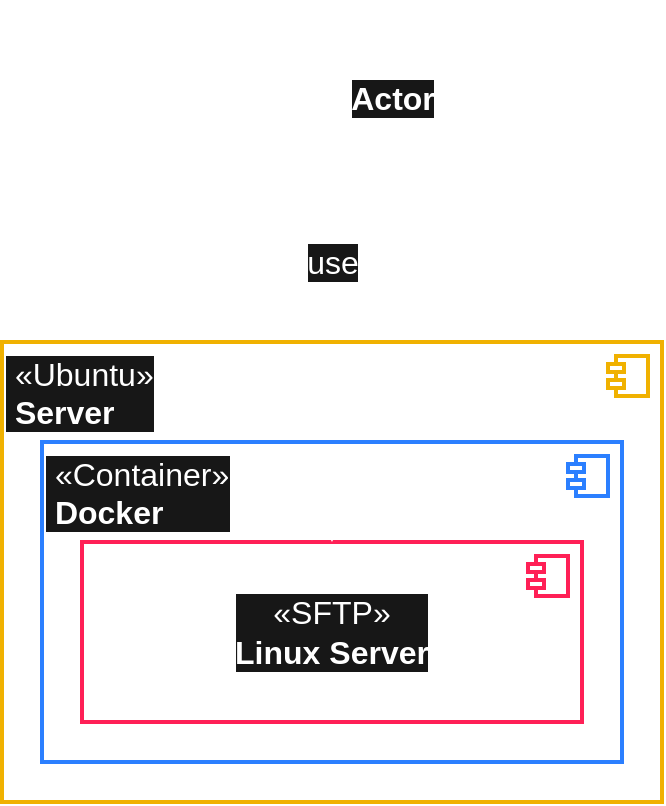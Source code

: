 <mxfile version="27.0.5" pages="3">
  <diagram name="server_sftp-introduction" id="ZuUjq1oBNj3Yt_BZWQuD">
    <mxGraphModel dx="498" dy="311" grid="1" gridSize="10" guides="1" tooltips="1" connect="1" arrows="1" fold="1" page="1" pageScale="1" pageWidth="350" pageHeight="420" math="0" shadow="0">
      <root>
        <mxCell id="0" />
        <mxCell id="1" value="Diagrama" style="" parent="0" />
        <mxCell id="nhUN8rxTikC8suUAEnMW-1" value="&lt;span style=&quot;&quot;&gt;&amp;nbsp;«Ubuntu»&lt;br&gt;&lt;b&gt;&amp;nbsp;Server&lt;/b&gt;&lt;/span&gt;" style="html=1;dropTarget=0;whiteSpace=wrap;align=left;verticalAlign=top;fillColor=none;fontFamily=Helvetica;strokeColor=#F0B100;fontSize=16;strokeWidth=2;fontColor=#FFFFFF;labelBackgroundColor=#171717;" parent="1" vertex="1">
          <mxGeometry x="10" y="180" width="330" height="230" as="geometry" />
        </mxCell>
        <mxCell id="nhUN8rxTikC8suUAEnMW-2" value="" style="shape=module;jettyWidth=8;jettyHeight=4;fontFamily=Inter;fontSize=16;fillColor=none;strokeColor=#F0B100;strokeWidth=2;" parent="nhUN8rxTikC8suUAEnMW-1" vertex="1">
          <mxGeometry x="1" width="20" height="20" relative="1" as="geometry">
            <mxPoint x="-27" y="7" as="offset" />
          </mxGeometry>
        </mxCell>
        <mxCell id="nhUN8rxTikC8suUAEnMW-3" value="&lt;font style=&quot;&quot;&gt;&amp;nbsp;«Container»&lt;br&gt;&lt;b&gt;&amp;nbsp;Docker&lt;/b&gt;&lt;/font&gt;" style="html=1;dropTarget=0;whiteSpace=wrap;align=left;verticalAlign=top;fillColor=none;fontFamily=Helvetica;strokeColor=#2B7FFF;fontSize=16;strokeWidth=2;fontColor=#FFFFFF;labelBackgroundColor=#171717;" parent="1" vertex="1">
          <mxGeometry x="30" y="230" width="290" height="160" as="geometry" />
        </mxCell>
        <mxCell id="nhUN8rxTikC8suUAEnMW-4" value="" style="shape=module;jettyWidth=8;jettyHeight=4;fontFamily=Inter;fontSize=16;fillColor=none;strokeColor=#2B7FFF;strokeWidth=2;" parent="nhUN8rxTikC8suUAEnMW-3" vertex="1">
          <mxGeometry x="1" width="20" height="20" relative="1" as="geometry">
            <mxPoint x="-27" y="7" as="offset" />
          </mxGeometry>
        </mxCell>
        <mxCell id="nhUN8rxTikC8suUAEnMW-5" value="&lt;font style=&quot;&quot;&gt;«SFTP»&lt;br&gt;&lt;b&gt;Linux Server&lt;/b&gt;&lt;/font&gt;" style="html=1;dropTarget=0;whiteSpace=wrap;align=center;verticalAlign=middle;fillColor=none;fontFamily=Helvetica;strokeColor=#FF2056;fontSize=16;strokeWidth=2;fontColor=#FFFFFF;labelBackgroundColor=#171717;" parent="1" vertex="1">
          <mxGeometry x="50" y="280" width="250" height="90" as="geometry" />
        </mxCell>
        <mxCell id="nhUN8rxTikC8suUAEnMW-6" value="" style="shape=module;jettyWidth=8;jettyHeight=4;fontFamily=Inter;fontSize=16;fillColor=none;strokeWidth=2;strokeColor=#FF2056;" parent="nhUN8rxTikC8suUAEnMW-5" vertex="1">
          <mxGeometry x="1" width="20" height="20" relative="1" as="geometry">
            <mxPoint x="-27" y="7" as="offset" />
          </mxGeometry>
        </mxCell>
        <mxCell id="nhUN8rxTikC8suUAEnMW-11" style="edgeStyle=orthogonalEdgeStyle;rounded=0;orthogonalLoop=1;jettySize=auto;html=1;dashed=1;strokeWidth=2;strokeColor=#FFFFFF;fontSize=16;" parent="1" source="nhUN8rxTikC8suUAEnMW-8" target="nhUN8rxTikC8suUAEnMW-5" edge="1">
          <mxGeometry relative="1" as="geometry">
            <mxPoint x="175" y="160" as="sourcePoint" />
            <Array as="points">
              <mxPoint x="175" y="190" />
              <mxPoint x="175" y="190" />
            </Array>
          </mxGeometry>
        </mxCell>
        <mxCell id="nhUN8rxTikC8suUAEnMW-13" value="&lt;span style=&quot;&quot;&gt;&lt;font style=&quot;&quot;&gt;use&lt;/font&gt;&lt;/span&gt;" style="edgeLabel;html=1;align=center;verticalAlign=middle;resizable=0;points=[];fontFamily=Helvetica;fontSize=16;labelBackgroundColor=#171717;fontColor=#FFFFFF;" parent="nhUN8rxTikC8suUAEnMW-11" vertex="1" connectable="0">
          <mxGeometry x="-0.365" y="-1" relative="1" as="geometry">
            <mxPoint x="1" y="-17" as="offset" />
          </mxGeometry>
        </mxCell>
        <mxCell id="nhUN8rxTikC8suUAEnMW-8" value="" style="shape=umlActor;verticalLabelPosition=bottom;verticalAlign=top;html=1;strokeWidth=2;strokeColor=#FFFFFF;fontSize=16;labelBackgroundColor=default;fillColor=#FFFFFF;shadow=0;" parent="1" vertex="1">
          <mxGeometry x="150" y="10" width="50" height="90" as="geometry" />
        </mxCell>
        <mxCell id="nhUN8rxTikC8suUAEnMW-12" value="&lt;font style=&quot;&quot;&gt;Actor&lt;/font&gt;" style="text;align=center;fontStyle=1;verticalAlign=middle;spacingLeft=3;spacingRight=3;strokeColor=none;rotatable=0;points=[[0,0.5],[1,0.5]];portConstraint=eastwest;html=1;fontFamily=Helvetica;fontSize=16;fontColor=#FFFFFF;labelBackgroundColor=#171717;" parent="1" vertex="1">
          <mxGeometry x="165" y="45" width="80" height="26" as="geometry" />
        </mxCell>
      </root>
    </mxGraphModel>
  </diagram>
  <diagram id="3j4ALyZD_itbC8EVBflF" name="server_sftp-docker">
    <mxGraphModel dx="727" dy="454" grid="1" gridSize="10" guides="1" tooltips="1" connect="1" arrows="1" fold="1" page="1" pageScale="1" pageWidth="500" pageHeight="610" math="0" shadow="0">
      <root>
        <mxCell id="0" />
        <mxCell id="1" value="Diagram" style="locked=1;" parent="0" />
        <mxCell id="jNUU0SotHu1UUU-fDFnR-1" value="&lt;font style=&quot;color: rgb(255, 255, 255);&quot;&gt;«Ubuntu»&lt;br&gt;&lt;b&gt;Server&lt;/b&gt;&lt;/font&gt;" style="html=1;dropTarget=0;whiteSpace=wrap;fontSize=16;fontFamily=Helvetica;verticalAlign=top;fillColor=none;strokeColor=#F0B100;strokeWidth=2;" vertex="1" parent="1">
          <mxGeometry x="10" y="10" width="480" height="590" as="geometry" />
        </mxCell>
        <mxCell id="jNUU0SotHu1UUU-fDFnR-2" value="" style="shape=module;jettyWidth=8;jettyHeight=4;fontFamily=Helvetica;fontSize=16;fillColor=none;strokeColor=#F0B100;strokeWidth=2;" vertex="1" parent="jNUU0SotHu1UUU-fDFnR-1">
          <mxGeometry x="1" width="20" height="20" relative="1" as="geometry">
            <mxPoint x="-27" y="7" as="offset" />
          </mxGeometry>
        </mxCell>
        <mxCell id="mxg7SmcjYMl-GCq87uAX-1" value="&lt;font style=&quot;color: rgb(255, 255, 255);&quot;&gt;«Folder»&lt;br&gt;&lt;b&gt;Operating System&lt;/b&gt;&lt;/font&gt;" style="html=1;dropTarget=0;whiteSpace=wrap;fontSize=16;fontFamily=Helvetica;fillColor=none;strokeColor=#FF2056;strokeWidth=2;" vertex="1" parent="1">
          <mxGeometry x="160" y="60" width="180" height="90" as="geometry" />
        </mxCell>
        <mxCell id="mxg7SmcjYMl-GCq87uAX-2" value="" style="shape=module;jettyWidth=8;jettyHeight=4;fontFamily=Helvetica;fontSize=16;fillColor=none;strokeColor=#FF2056;strokeWidth=2;" vertex="1" parent="mxg7SmcjYMl-GCq87uAX-1">
          <mxGeometry x="1" width="20" height="20" relative="1" as="geometry">
            <mxPoint x="-27" y="7" as="offset" />
          </mxGeometry>
        </mxCell>
        <mxCell id="mxg7SmcjYMl-GCq87uAX-7" value="&lt;span&gt;&amp;nbsp;&lt;font&gt;«Container»&lt;br&gt;&lt;b&gt;&amp;nbsp;Docker&lt;/b&gt;&lt;/font&gt;&lt;/span&gt;" style="html=1;dropTarget=0;whiteSpace=wrap;verticalAlign=top;align=left;fontSize=16;fontFamily=Helvetica;fillColor=none;strokeColor=#2B7FFF;strokeWidth=2;fontColor=#FFFFFF;labelBackgroundColor=none;" vertex="1" parent="1">
          <mxGeometry x="40" y="200" width="420" height="380" as="geometry" />
        </mxCell>
        <mxCell id="mxg7SmcjYMl-GCq87uAX-8" value="" style="shape=module;jettyWidth=8;jettyHeight=4;fontFamily=Helvetica;fontSize=16;fillColor=none;strokeColor=#2B7FFF;strokeWidth=2;" vertex="1" parent="mxg7SmcjYMl-GCq87uAX-7">
          <mxGeometry x="1" width="20" height="20" relative="1" as="geometry">
            <mxPoint x="-27" y="7" as="offset" />
          </mxGeometry>
        </mxCell>
        <mxCell id="g61ECsMKBp7kHvWE8j8z-1" value="&amp;nbsp;&lt;font style=&quot;color: rgb(255, 255, 255);&quot;&gt;«SFTP»&lt;br&gt;&lt;b&gt;&amp;nbsp;Linux Server&lt;/b&gt;&lt;/font&gt;" style="html=1;dropTarget=0;whiteSpace=wrap;verticalAlign=top;align=left;fillColor=none;strokeColor=#E12AFB;fontSize=16;fontFamily=Helvetica;strokeWidth=2;" vertex="1" parent="1">
          <mxGeometry x="70" y="250" width="360" height="310" as="geometry" />
        </mxCell>
        <mxCell id="g61ECsMKBp7kHvWE8j8z-2" value="" style="shape=module;jettyWidth=8;jettyHeight=4;fontFamily=Helvetica;fontSize=16;fillColor=none;strokeColor=#E12AFB;strokeWidth=2;" vertex="1" parent="g61ECsMKBp7kHvWE8j8z-1">
          <mxGeometry x="1" width="20" height="20" relative="1" as="geometry">
            <mxPoint x="-27" y="7" as="offset" />
          </mxGeometry>
        </mxCell>
        <mxCell id="mxg7SmcjYMl-GCq87uAX-4" value="&lt;font style=&quot;color: rgb(255, 255, 255);&quot;&gt;«Folder»&lt;br&gt;&lt;b&gt;SFTP Server&lt;/b&gt;&lt;/font&gt;" style="html=1;dropTarget=0;whiteSpace=wrap;fontSize=16;fontFamily=Helvetica;fillColor=none;strokeColor=#FF2056;strokeWidth=2;" vertex="1" parent="1">
          <mxGeometry x="160" y="300" width="180" height="90" as="geometry" />
        </mxCell>
        <mxCell id="mxg7SmcjYMl-GCq87uAX-5" value="" style="shape=module;jettyWidth=8;jettyHeight=4;fontFamily=Helvetica;fontSize=16;strokeColor=#FF2056;fillColor=none;strokeWidth=2;" vertex="1" parent="mxg7SmcjYMl-GCq87uAX-4">
          <mxGeometry x="1" width="20" height="20" relative="1" as="geometry">
            <mxPoint x="-27" y="7" as="offset" />
          </mxGeometry>
        </mxCell>
        <mxCell id="TKJbZWnyecMgC9bBMDFX-1" value="&lt;font style=&quot;color: rgb(255, 255, 255);&quot;&gt;«Folder»&lt;br&gt;&lt;b&gt;yahoo_finance&lt;/b&gt;&lt;/font&gt;" style="html=1;dropTarget=0;whiteSpace=wrap;fontSize=16;fontFamily=Helvetica;strokeWidth=2;strokeColor=#FFFFFF;fillColor=none;" vertex="1" parent="1">
          <mxGeometry x="100" y="450" width="140" height="90" as="geometry" />
        </mxCell>
        <mxCell id="TKJbZWnyecMgC9bBMDFX-2" value="" style="shape=module;jettyWidth=8;jettyHeight=4;fontFamily=Helvetica;fontSize=16;fillColor=none;strokeColor=#FFFFFF;strokeWidth=2;" vertex="1" parent="TKJbZWnyecMgC9bBMDFX-1">
          <mxGeometry x="1" width="20" height="20" relative="1" as="geometry">
            <mxPoint x="-27" y="7" as="offset" />
          </mxGeometry>
        </mxCell>
        <mxCell id="TKJbZWnyecMgC9bBMDFX-4" value="&lt;font style=&quot;color: rgb(255, 255, 255);&quot;&gt;«Folder»&lt;br&gt;&lt;b&gt;other folders&lt;/b&gt;&lt;/font&gt;" style="html=1;dropTarget=0;whiteSpace=wrap;fontSize=16;fontFamily=Helvetica;strokeWidth=2;strokeColor=#FFFFFF;fillColor=none;" vertex="1" parent="1">
          <mxGeometry x="260" y="450" width="140" height="90" as="geometry" />
        </mxCell>
        <mxCell id="TKJbZWnyecMgC9bBMDFX-5" value="" style="shape=module;jettyWidth=8;jettyHeight=4;fontFamily=Helvetica;fontSize=16;fillColor=none;strokeColor=#FFFFFF;strokeWidth=2;" vertex="1" parent="TKJbZWnyecMgC9bBMDFX-4">
          <mxGeometry x="1" width="20" height="20" relative="1" as="geometry">
            <mxPoint x="-27" y="7" as="offset" />
          </mxGeometry>
        </mxCell>
        <mxCell id="TKJbZWnyecMgC9bBMDFX-7" value="" style="endArrow=block;startArrow=block;endFill=1;startFill=1;html=1;rounded=0;entryX=0.5;entryY=0;entryDx=0;entryDy=0;strokeWidth=2;strokeColor=#FFFFFF;fontFamily=Helvetica;fontSize=16;" edge="1" parent="1" source="mxg7SmcjYMl-GCq87uAX-1" target="mxg7SmcjYMl-GCq87uAX-4">
          <mxGeometry width="160" relative="1" as="geometry">
            <mxPoint x="100" y="440" as="sourcePoint" />
            <mxPoint x="260" y="440" as="targetPoint" />
          </mxGeometry>
        </mxCell>
        <mxCell id="TKJbZWnyecMgC9bBMDFX-12" value="&lt;span&gt;&lt;font&gt;Mapped Volume&lt;/font&gt;&lt;/span&gt;" style="edgeLabel;html=1;align=center;verticalAlign=middle;resizable=0;points=[];fontSize=16;labelBackgroundColor=none;fontColor=#FFFFFF;fontFamily=Helvetica;" vertex="1" connectable="0" parent="TKJbZWnyecMgC9bBMDFX-7">
          <mxGeometry x="-0.121" y="-1" relative="1" as="geometry">
            <mxPoint x="1" y="-42" as="offset" />
          </mxGeometry>
        </mxCell>
        <mxCell id="TKJbZWnyecMgC9bBMDFX-8" value="1" style="endArrow=open;html=1;endSize=12;startArrow=diamondThin;startSize=14;startFill=1;edgeStyle=orthogonalEdgeStyle;align=left;verticalAlign=bottom;rounded=0;exitX=0.25;exitY=1;exitDx=0;exitDy=0;strokeWidth=2;strokeColor=#FFFFFF;fontFamily=Helvetica;fontSize=16;" edge="1" parent="1" source="mxg7SmcjYMl-GCq87uAX-4" target="TKJbZWnyecMgC9bBMDFX-1">
          <mxGeometry x="-1" y="3" relative="1" as="geometry">
            <mxPoint x="100" y="440" as="sourcePoint" />
            <mxPoint x="260" y="440" as="targetPoint" />
          </mxGeometry>
        </mxCell>
        <mxCell id="TKJbZWnyecMgC9bBMDFX-11" value="1" style="endArrow=open;html=1;endSize=12;startArrow=diamondThin;startSize=14;startFill=1;edgeStyle=orthogonalEdgeStyle;align=left;verticalAlign=bottom;rounded=0;exitX=0.75;exitY=1;exitDx=0;exitDy=0;entryX=0.5;entryY=0;entryDx=0;entryDy=0;strokeWidth=2;strokeColor=#FFFFFF;fontFamily=Helvetica;fontSize=16;" edge="1" parent="1" source="mxg7SmcjYMl-GCq87uAX-4" target="TKJbZWnyecMgC9bBMDFX-4">
          <mxGeometry x="-1" y="3" relative="1" as="geometry">
            <mxPoint x="70" y="420" as="sourcePoint" />
            <mxPoint x="230" y="420" as="targetPoint" />
          </mxGeometry>
        </mxCell>
      </root>
    </mxGraphModel>
  </diagram>
  <diagram id="-rZjWQhKUSfBIeYw_sgl" name="server_sftp-folder-structure">
    <mxGraphModel dx="1426" dy="859" grid="1" gridSize="10" guides="1" tooltips="1" connect="1" arrows="1" fold="1" page="1" pageScale="1" pageWidth="500" pageHeight="610" math="0" shadow="0">
      <root>
        <mxCell id="0" />
        <mxCell id="1" parent="0" />
      </root>
    </mxGraphModel>
  </diagram>
</mxfile>
